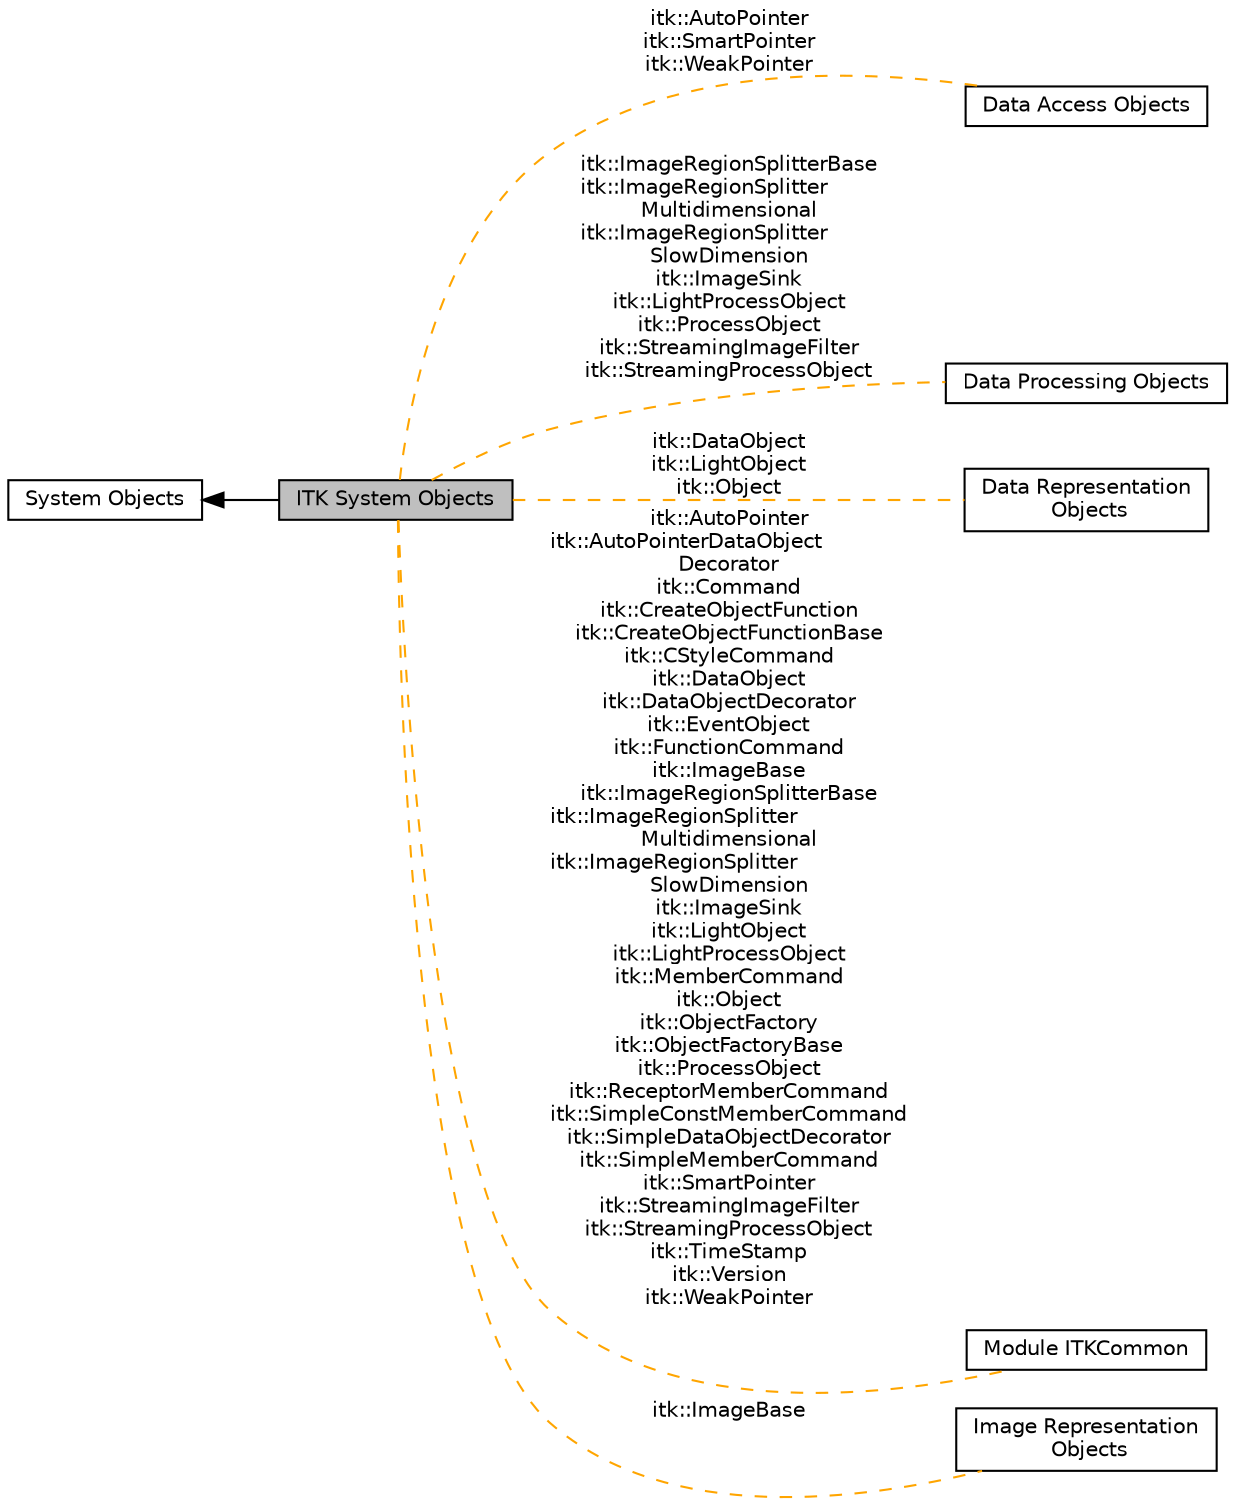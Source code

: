 digraph "ITK System Objects"
{
  edge [fontname="Helvetica",fontsize="10",labelfontname="Helvetica",labelfontsize="10"];
  node [fontname="Helvetica",fontsize="10",shape=box];
  rankdir=LR;
  Node3 [label="Data Access Objects",height=0.2,width=0.4,color="black", fillcolor="white", style="filled",URL="$group__DataAccess.html",tooltip=" "];
  Node7 [label="Data Processing Objects",height=0.2,width=0.4,color="black", fillcolor="white", style="filled",URL="$group__DataProcessing.html",tooltip=" "];
  Node5 [label="Data Representation\l Objects",height=0.2,width=0.4,color="black", fillcolor="white", style="filled",URL="$group__DataRepresentation.html",tooltip=" "];
  Node4 [label="Module ITKCommon",height=0.2,width=0.4,color="black", fillcolor="white", style="filled",URL="$group__ITKCommon.html",tooltip=" "];
  Node1 [label="ITK System Objects",height=0.2,width=0.4,color="black", fillcolor="grey75", style="filled", fontcolor="black",tooltip=" "];
  Node6 [label="Image Representation\l Objects",height=0.2,width=0.4,color="black", fillcolor="white", style="filled",URL="$group__ImageObjects.html",tooltip=" "];
  Node2 [label="System Objects",height=0.2,width=0.4,color="black", fillcolor="white", style="filled",URL="$group__SystemObjects.html",tooltip=" "];
  Node2->Node1 [shape=plaintext, dir="back", style="solid"];
  Node1->Node3 [shape=plaintext, label="itk::AutoPointer\nitk::SmartPointer\nitk::WeakPointer", color="orange", dir="none", style="dashed"];
  Node1->Node4 [shape=plaintext, label="itk::AutoPointer\nitk::AutoPointerDataObject\lDecorator\nitk::Command\nitk::CreateObjectFunction\nitk::CreateObjectFunctionBase\nitk::CStyleCommand\nitk::DataObject\nitk::DataObjectDecorator\nitk::EventObject\nitk::FunctionCommand\nitk::ImageBase\nitk::ImageRegionSplitterBase\nitk::ImageRegionSplitter\lMultidimensional\nitk::ImageRegionSplitter\lSlowDimension\nitk::ImageSink\nitk::LightObject\nitk::LightProcessObject\nitk::MemberCommand\nitk::Object\nitk::ObjectFactory\nitk::ObjectFactoryBase\nitk::ProcessObject\nitk::ReceptorMemberCommand\nitk::SimpleConstMemberCommand\nitk::SimpleDataObjectDecorator\nitk::SimpleMemberCommand\nitk::SmartPointer\nitk::StreamingImageFilter\nitk::StreamingProcessObject\nitk::TimeStamp\nitk::Version\nitk::WeakPointer", color="orange", dir="none", style="dashed"];
  Node1->Node5 [shape=plaintext, label="itk::DataObject\nitk::LightObject\nitk::Object", color="orange", dir="none", style="dashed"];
  Node1->Node6 [shape=plaintext, label="itk::ImageBase", color="orange", dir="none", style="dashed"];
  Node1->Node7 [shape=plaintext, label="itk::ImageRegionSplitterBase\nitk::ImageRegionSplitter\lMultidimensional\nitk::ImageRegionSplitter\lSlowDimension\nitk::ImageSink\nitk::LightProcessObject\nitk::ProcessObject\nitk::StreamingImageFilter\nitk::StreamingProcessObject", color="orange", dir="none", style="dashed"];
}
